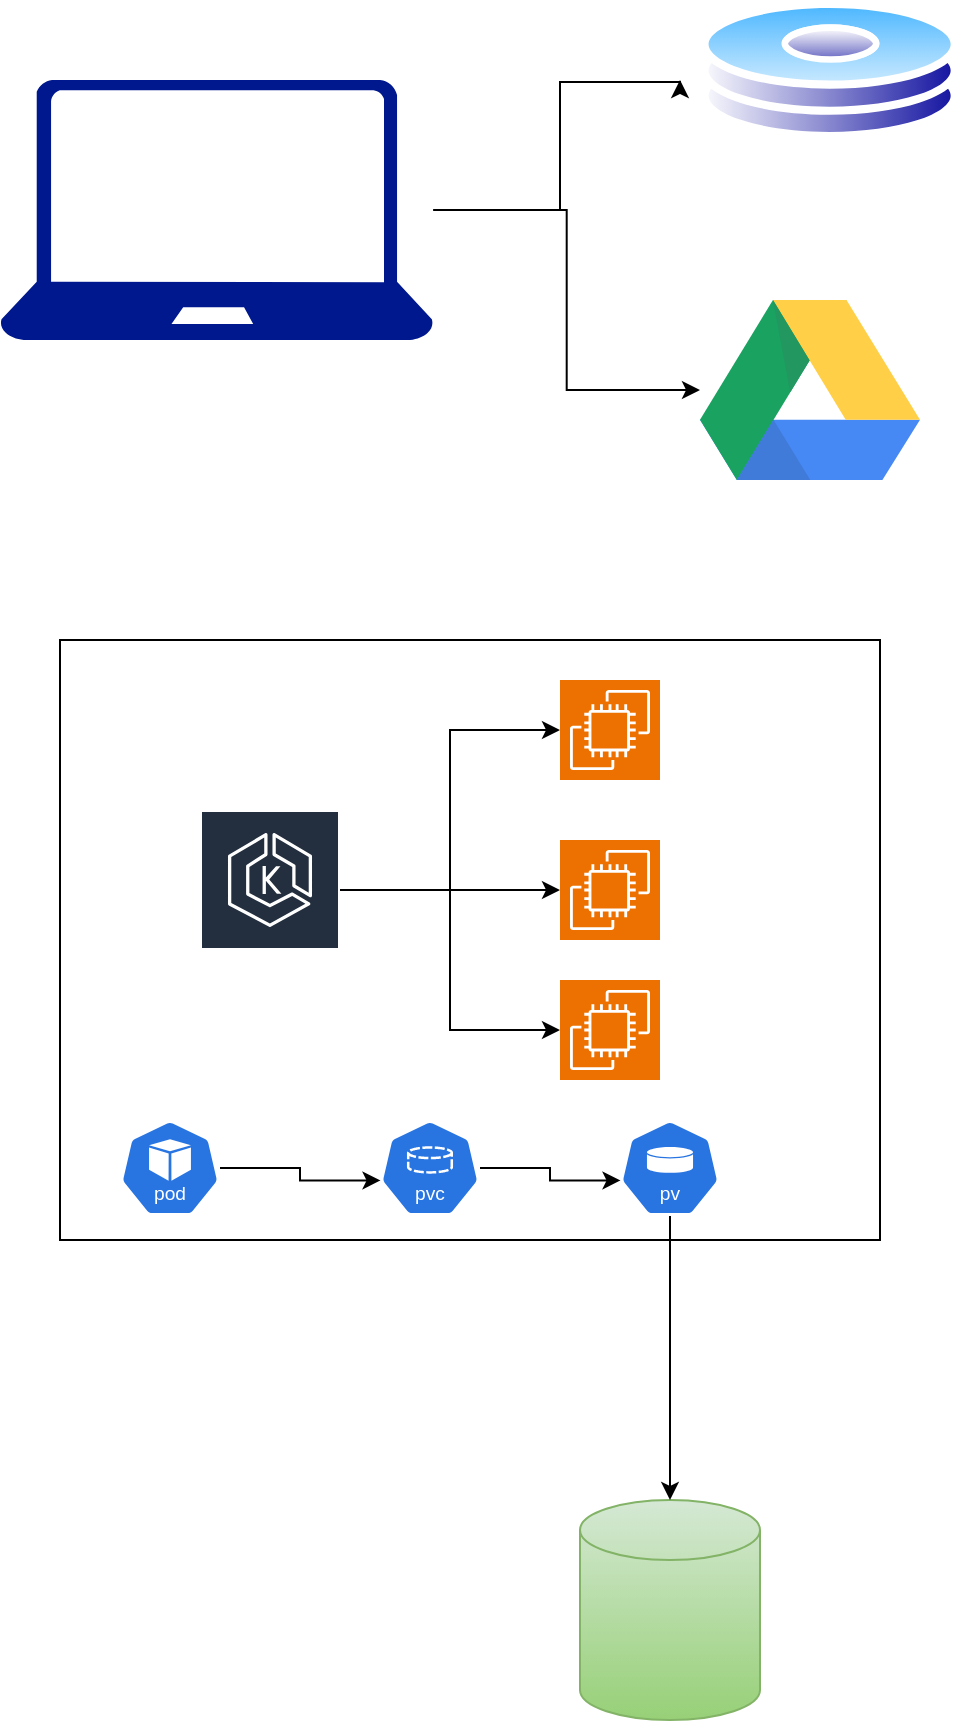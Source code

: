 <mxfile version="28.0.6">
  <diagram name="Page-1" id="u8dpLyhUzz9mU_Wtx3xC">
    <mxGraphModel dx="1042" dy="561" grid="1" gridSize="10" guides="1" tooltips="1" connect="1" arrows="1" fold="1" page="1" pageScale="1" pageWidth="850" pageHeight="1100" math="0" shadow="0">
      <root>
        <mxCell id="0" />
        <mxCell id="1" parent="0" />
        <mxCell id="xlClNgiYAl3l7Yol1KTR-4" style="edgeStyle=orthogonalEdgeStyle;rounded=0;orthogonalLoop=1;jettySize=auto;html=1;" edge="1" parent="1" source="xlClNgiYAl3l7Yol1KTR-1">
          <mxGeometry relative="1" as="geometry">
            <mxPoint x="430" y="120" as="targetPoint" />
            <Array as="points">
              <mxPoint x="370" y="185" />
              <mxPoint x="370" y="121" />
            </Array>
          </mxGeometry>
        </mxCell>
        <mxCell id="xlClNgiYAl3l7Yol1KTR-5" style="edgeStyle=orthogonalEdgeStyle;rounded=0;orthogonalLoop=1;jettySize=auto;html=1;" edge="1" parent="1" source="xlClNgiYAl3l7Yol1KTR-1" target="xlClNgiYAl3l7Yol1KTR-3">
          <mxGeometry relative="1" as="geometry" />
        </mxCell>
        <mxCell id="xlClNgiYAl3l7Yol1KTR-1" value="" style="sketch=0;aspect=fixed;pointerEvents=1;shadow=0;dashed=0;html=1;strokeColor=none;labelPosition=center;verticalLabelPosition=bottom;verticalAlign=top;align=center;fillColor=#00188D;shape=mxgraph.azure.laptop" vertex="1" parent="1">
          <mxGeometry x="90" y="120" width="216.67" height="130" as="geometry" />
        </mxCell>
        <mxCell id="xlClNgiYAl3l7Yol1KTR-2" value="" style="image;aspect=fixed;perimeter=ellipsePerimeter;html=1;align=center;shadow=0;dashed=0;spacingTop=3;image=img/lib/active_directory/hard_disk.svg;" vertex="1" parent="1">
          <mxGeometry x="440" y="80" width="129.62" height="70" as="geometry" />
        </mxCell>
        <mxCell id="xlClNgiYAl3l7Yol1KTR-3" value="" style="dashed=0;outlineConnect=0;html=1;align=center;labelPosition=center;verticalLabelPosition=bottom;verticalAlign=top;shape=mxgraph.weblogos.google_drive" vertex="1" parent="1">
          <mxGeometry x="440" y="230" width="110" height="90" as="geometry" />
        </mxCell>
        <mxCell id="xlClNgiYAl3l7Yol1KTR-6" value="" style="rounded=0;whiteSpace=wrap;html=1;" vertex="1" parent="1">
          <mxGeometry x="120" y="400" width="410" height="300" as="geometry" />
        </mxCell>
        <mxCell id="xlClNgiYAl3l7Yol1KTR-7" value="" style="sketch=0;outlineConnect=0;fontColor=#232F3E;gradientColor=none;strokeColor=#ffffff;fillColor=#232F3E;dashed=0;verticalLabelPosition=middle;verticalAlign=bottom;align=center;html=1;whiteSpace=wrap;fontSize=10;fontStyle=1;spacing=3;shape=mxgraph.aws4.productIcon;prIcon=mxgraph.aws4.eks;" vertex="1" parent="1">
          <mxGeometry x="190" y="485" width="70" height="80" as="geometry" />
        </mxCell>
        <mxCell id="xlClNgiYAl3l7Yol1KTR-8" value="" style="sketch=0;points=[[0,0,0],[0.25,0,0],[0.5,0,0],[0.75,0,0],[1,0,0],[0,1,0],[0.25,1,0],[0.5,1,0],[0.75,1,0],[1,1,0],[0,0.25,0],[0,0.5,0],[0,0.75,0],[1,0.25,0],[1,0.5,0],[1,0.75,0]];outlineConnect=0;fontColor=#232F3E;fillColor=#ED7100;strokeColor=#ffffff;dashed=0;verticalLabelPosition=bottom;verticalAlign=top;align=center;html=1;fontSize=12;fontStyle=0;aspect=fixed;shape=mxgraph.aws4.resourceIcon;resIcon=mxgraph.aws4.ec2;" vertex="1" parent="1">
          <mxGeometry x="370" y="420" width="50" height="50" as="geometry" />
        </mxCell>
        <mxCell id="xlClNgiYAl3l7Yol1KTR-9" value="" style="sketch=0;points=[[0,0,0],[0.25,0,0],[0.5,0,0],[0.75,0,0],[1,0,0],[0,1,0],[0.25,1,0],[0.5,1,0],[0.75,1,0],[1,1,0],[0,0.25,0],[0,0.5,0],[0,0.75,0],[1,0.25,0],[1,0.5,0],[1,0.75,0]];outlineConnect=0;fontColor=#232F3E;fillColor=#ED7100;strokeColor=#ffffff;dashed=0;verticalLabelPosition=bottom;verticalAlign=top;align=center;html=1;fontSize=12;fontStyle=0;aspect=fixed;shape=mxgraph.aws4.resourceIcon;resIcon=mxgraph.aws4.ec2;" vertex="1" parent="1">
          <mxGeometry x="370" y="500" width="50" height="50" as="geometry" />
        </mxCell>
        <mxCell id="xlClNgiYAl3l7Yol1KTR-10" value="" style="sketch=0;points=[[0,0,0],[0.25,0,0],[0.5,0,0],[0.75,0,0],[1,0,0],[0,1,0],[0.25,1,0],[0.5,1,0],[0.75,1,0],[1,1,0],[0,0.25,0],[0,0.5,0],[0,0.75,0],[1,0.25,0],[1,0.5,0],[1,0.75,0]];outlineConnect=0;fontColor=#232F3E;fillColor=#ED7100;strokeColor=#ffffff;dashed=0;verticalLabelPosition=bottom;verticalAlign=top;align=center;html=1;fontSize=12;fontStyle=0;aspect=fixed;shape=mxgraph.aws4.resourceIcon;resIcon=mxgraph.aws4.ec2;" vertex="1" parent="1">
          <mxGeometry x="370" y="570" width="50" height="50" as="geometry" />
        </mxCell>
        <mxCell id="xlClNgiYAl3l7Yol1KTR-11" style="edgeStyle=orthogonalEdgeStyle;rounded=0;orthogonalLoop=1;jettySize=auto;html=1;entryX=0;entryY=0.5;entryDx=0;entryDy=0;entryPerimeter=0;" edge="1" parent="1" source="xlClNgiYAl3l7Yol1KTR-7" target="xlClNgiYAl3l7Yol1KTR-9">
          <mxGeometry relative="1" as="geometry" />
        </mxCell>
        <mxCell id="xlClNgiYAl3l7Yol1KTR-12" style="edgeStyle=orthogonalEdgeStyle;rounded=0;orthogonalLoop=1;jettySize=auto;html=1;entryX=0;entryY=0.5;entryDx=0;entryDy=0;entryPerimeter=0;" edge="1" parent="1" source="xlClNgiYAl3l7Yol1KTR-7" target="xlClNgiYAl3l7Yol1KTR-8">
          <mxGeometry relative="1" as="geometry" />
        </mxCell>
        <mxCell id="xlClNgiYAl3l7Yol1KTR-13" style="edgeStyle=orthogonalEdgeStyle;rounded=0;orthogonalLoop=1;jettySize=auto;html=1;entryX=0;entryY=0.5;entryDx=0;entryDy=0;entryPerimeter=0;" edge="1" parent="1" source="xlClNgiYAl3l7Yol1KTR-7" target="xlClNgiYAl3l7Yol1KTR-10">
          <mxGeometry relative="1" as="geometry" />
        </mxCell>
        <mxCell id="xlClNgiYAl3l7Yol1KTR-14" value="" style="shape=cylinder3;whiteSpace=wrap;html=1;boundedLbl=1;backgroundOutline=1;size=15;fillColor=#d5e8d4;gradientColor=#97d077;strokeColor=#82b366;" vertex="1" parent="1">
          <mxGeometry x="380" y="830" width="90" height="110" as="geometry" />
        </mxCell>
        <mxCell id="xlClNgiYAl3l7Yol1KTR-15" value="" style="aspect=fixed;sketch=0;html=1;dashed=0;whitespace=wrap;verticalLabelPosition=bottom;verticalAlign=top;fillColor=#2875E2;strokeColor=#ffffff;points=[[0.005,0.63,0],[0.1,0.2,0],[0.9,0.2,0],[0.5,0,0],[0.995,0.63,0],[0.72,0.99,0],[0.5,1,0],[0.28,0.99,0]];shape=mxgraph.kubernetes.icon2;kubernetesLabel=1;prIcon=pv" vertex="1" parent="1">
          <mxGeometry x="400" y="640" width="50" height="48" as="geometry" />
        </mxCell>
        <mxCell id="xlClNgiYAl3l7Yol1KTR-16" style="edgeStyle=orthogonalEdgeStyle;rounded=0;orthogonalLoop=1;jettySize=auto;html=1;entryX=0.5;entryY=0;entryDx=0;entryDy=0;entryPerimeter=0;" edge="1" parent="1" source="xlClNgiYAl3l7Yol1KTR-15" target="xlClNgiYAl3l7Yol1KTR-14">
          <mxGeometry relative="1" as="geometry" />
        </mxCell>
        <mxCell id="xlClNgiYAl3l7Yol1KTR-17" value="" style="aspect=fixed;sketch=0;html=1;dashed=0;whitespace=wrap;verticalLabelPosition=bottom;verticalAlign=top;fillColor=#2875E2;strokeColor=#ffffff;points=[[0.005,0.63,0],[0.1,0.2,0],[0.9,0.2,0],[0.5,0,0],[0.995,0.63,0],[0.72,0.99,0],[0.5,1,0],[0.28,0.99,0]];shape=mxgraph.kubernetes.icon2;kubernetesLabel=1;prIcon=pvc" vertex="1" parent="1">
          <mxGeometry x="280" y="640" width="50" height="48" as="geometry" />
        </mxCell>
        <mxCell id="xlClNgiYAl3l7Yol1KTR-19" style="edgeStyle=orthogonalEdgeStyle;rounded=0;orthogonalLoop=1;jettySize=auto;html=1;entryX=0.005;entryY=0.63;entryDx=0;entryDy=0;entryPerimeter=0;" edge="1" parent="1" source="xlClNgiYAl3l7Yol1KTR-17" target="xlClNgiYAl3l7Yol1KTR-15">
          <mxGeometry relative="1" as="geometry" />
        </mxCell>
        <mxCell id="xlClNgiYAl3l7Yol1KTR-20" value="" style="aspect=fixed;sketch=0;html=1;dashed=0;whitespace=wrap;verticalLabelPosition=bottom;verticalAlign=top;fillColor=#2875E2;strokeColor=#ffffff;points=[[0.005,0.63,0],[0.1,0.2,0],[0.9,0.2,0],[0.5,0,0],[0.995,0.63,0],[0.72,0.99,0],[0.5,1,0],[0.28,0.99,0]];shape=mxgraph.kubernetes.icon2;kubernetesLabel=1;prIcon=pod" vertex="1" parent="1">
          <mxGeometry x="150" y="640" width="50" height="48" as="geometry" />
        </mxCell>
        <mxCell id="xlClNgiYAl3l7Yol1KTR-21" style="edgeStyle=orthogonalEdgeStyle;rounded=0;orthogonalLoop=1;jettySize=auto;html=1;entryX=0.005;entryY=0.63;entryDx=0;entryDy=0;entryPerimeter=0;" edge="1" parent="1" source="xlClNgiYAl3l7Yol1KTR-20" target="xlClNgiYAl3l7Yol1KTR-17">
          <mxGeometry relative="1" as="geometry" />
        </mxCell>
      </root>
    </mxGraphModel>
  </diagram>
</mxfile>
